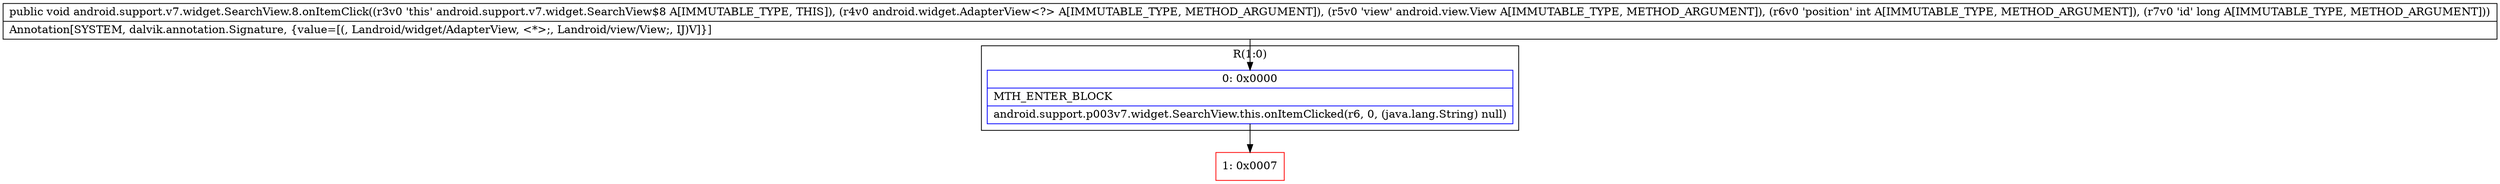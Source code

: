 digraph "CFG forandroid.support.v7.widget.SearchView.8.onItemClick(Landroid\/widget\/AdapterView;Landroid\/view\/View;IJ)V" {
subgraph cluster_Region_390570673 {
label = "R(1:0)";
node [shape=record,color=blue];
Node_0 [shape=record,label="{0\:\ 0x0000|MTH_ENTER_BLOCK\l|android.support.p003v7.widget.SearchView.this.onItemClicked(r6, 0, (java.lang.String) null)\l}"];
}
Node_1 [shape=record,color=red,label="{1\:\ 0x0007}"];
MethodNode[shape=record,label="{public void android.support.v7.widget.SearchView.8.onItemClick((r3v0 'this' android.support.v7.widget.SearchView$8 A[IMMUTABLE_TYPE, THIS]), (r4v0 android.widget.AdapterView\<?\> A[IMMUTABLE_TYPE, METHOD_ARGUMENT]), (r5v0 'view' android.view.View A[IMMUTABLE_TYPE, METHOD_ARGUMENT]), (r6v0 'position' int A[IMMUTABLE_TYPE, METHOD_ARGUMENT]), (r7v0 'id' long A[IMMUTABLE_TYPE, METHOD_ARGUMENT]))  | Annotation[SYSTEM, dalvik.annotation.Signature, \{value=[(, Landroid\/widget\/AdapterView, \<*\>;, Landroid\/view\/View;, IJ)V]\}]\l}"];
MethodNode -> Node_0;
Node_0 -> Node_1;
}

